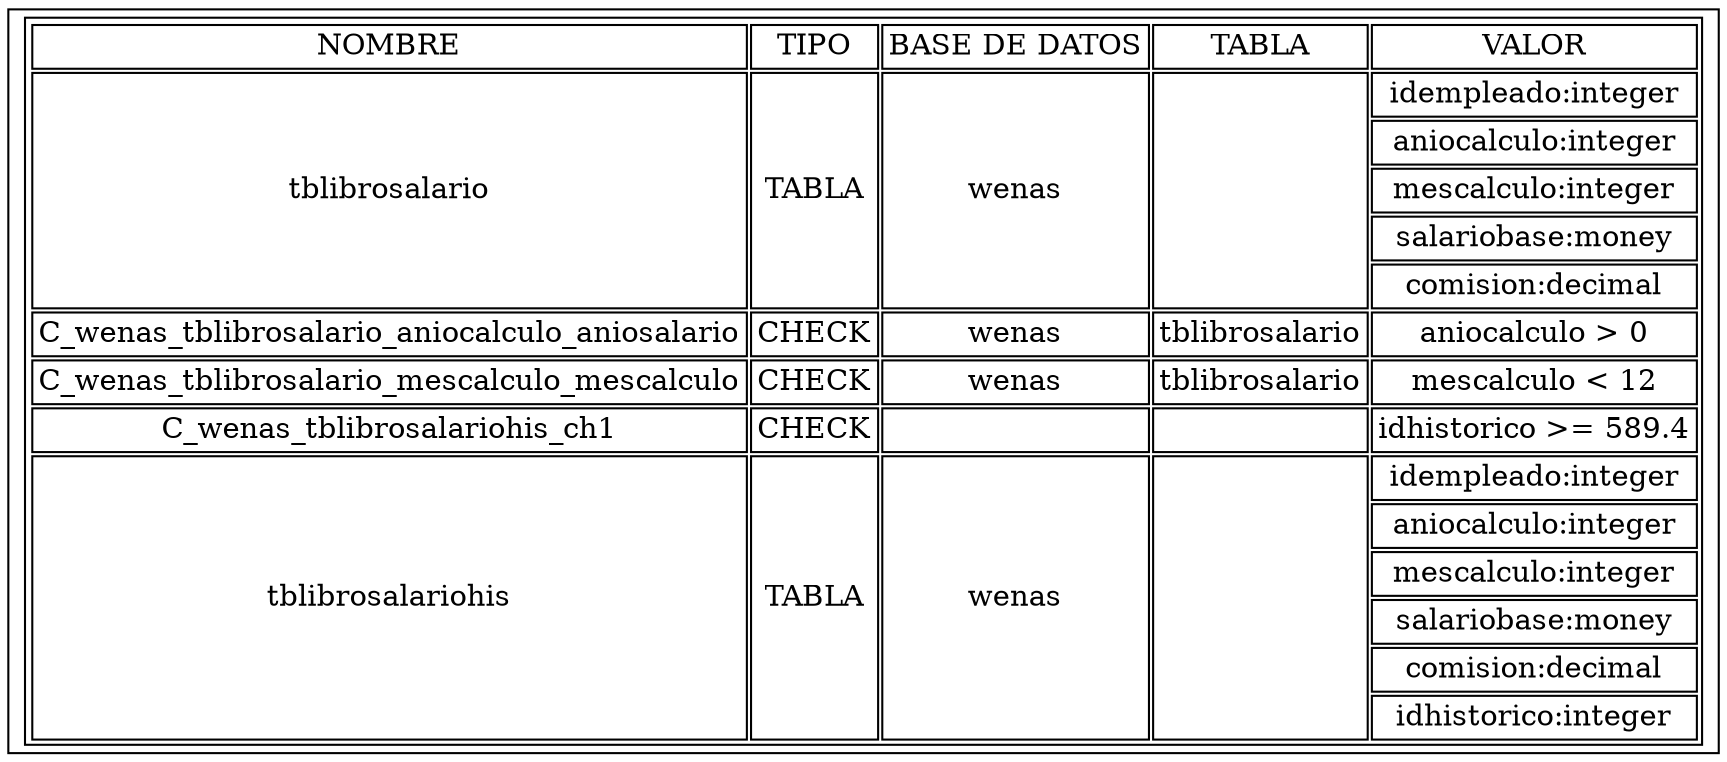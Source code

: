 digraph G {shortName [shape=record label=<<TABLE><TR><TD>NOMBRE</TD><TD>TIPO</TD><TD>BASE DE DATOS</TD><TD>TABLA</TD><TD>VALOR</TD></TR><TR><TD rowspan='5'>tblibrosalario</TD><TD rowspan='5'>TABLA</TD><TD rowspan='5'>wenas</TD><TD rowspan='5'></TD><TD>idempleado:integer</TD></TR>
<TR><TD>aniocalculo:integer</TD></TR>
<TR><TD>mescalculo:integer</TD></TR>
<TR><TD>salariobase:money</TD></TR>
<TR><TD>comision:decimal</TD></TR>
<TR><TD>C_wenas_tblibrosalario_aniocalculo_aniosalario</TD><TD>CHECK</TD><TD>wenas</TD><TD>tblibrosalario</TD><TD>aniocalculo &#62; 0</TD></TR>\n<TR><TD>C_wenas_tblibrosalario_mescalculo_mescalculo</TD><TD>CHECK</TD><TD>wenas</TD><TD>tblibrosalario</TD><TD>mescalculo &#60; 12</TD></TR>\n<TR><TD>C_wenas_tblibrosalariohis_ch1</TD><TD>CHECK</TD><TD></TD><TD></TD><TD>idhistorico &#62;&#61; 589.4</TD></TR>\n<TR><TD rowspan='6'>tblibrosalariohis</TD><TD rowspan='6'>TABLA</TD><TD rowspan='6'>wenas</TD><TD rowspan='6'></TD><TD>idempleado:integer</TD></TR>
<TR><TD>aniocalculo:integer</TD></TR>
<TR><TD>mescalculo:integer</TD></TR>
<TR><TD>salariobase:money</TD></TR>
<TR><TD>comision:decimal</TD></TR>
<TR><TD>idhistorico:integer</TD></TR>
</TABLE>>]}